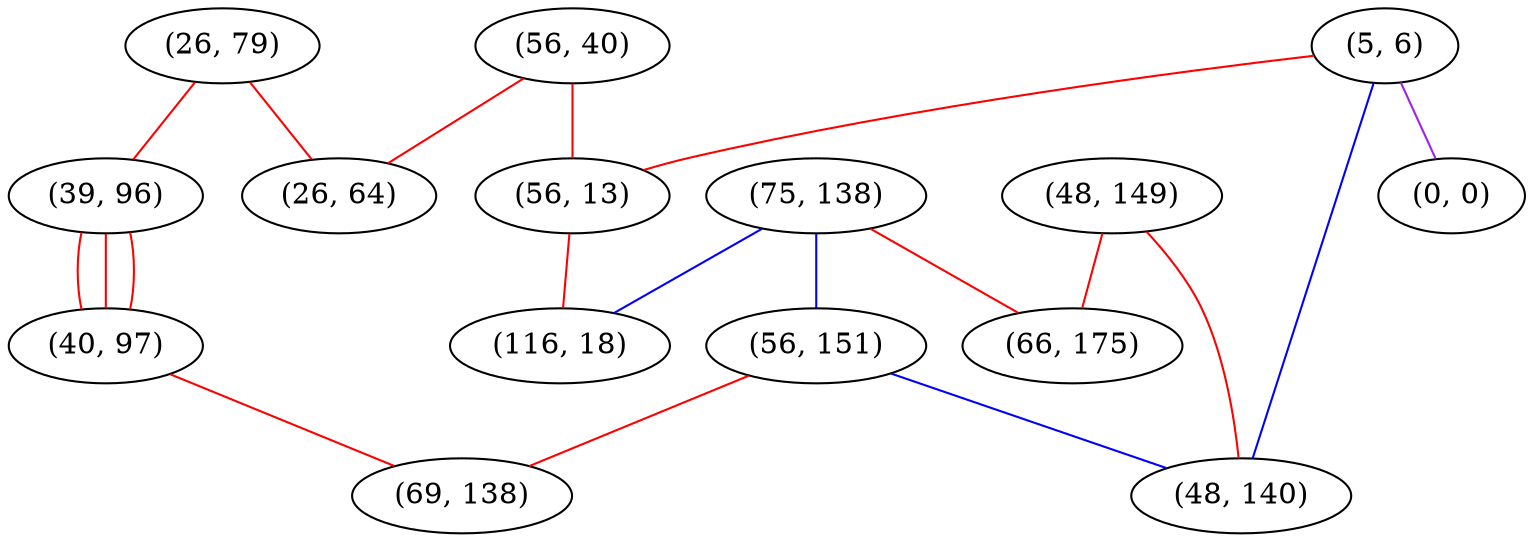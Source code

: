 graph "" {
"(26, 79)";
"(75, 138)";
"(56, 40)";
"(39, 96)";
"(48, 149)";
"(5, 6)";
"(26, 64)";
"(40, 97)";
"(0, 0)";
"(56, 13)";
"(56, 151)";
"(66, 175)";
"(116, 18)";
"(48, 140)";
"(69, 138)";
"(26, 79)" -- "(26, 64)"  [color=red, key=0, weight=1];
"(26, 79)" -- "(39, 96)"  [color=red, key=0, weight=1];
"(75, 138)" -- "(66, 175)"  [color=red, key=0, weight=1];
"(75, 138)" -- "(116, 18)"  [color=blue, key=0, weight=3];
"(75, 138)" -- "(56, 151)"  [color=blue, key=0, weight=3];
"(56, 40)" -- "(26, 64)"  [color=red, key=0, weight=1];
"(56, 40)" -- "(56, 13)"  [color=red, key=0, weight=1];
"(39, 96)" -- "(40, 97)"  [color=red, key=0, weight=1];
"(39, 96)" -- "(40, 97)"  [color=red, key=1, weight=1];
"(39, 96)" -- "(40, 97)"  [color=red, key=2, weight=1];
"(48, 149)" -- "(66, 175)"  [color=red, key=0, weight=1];
"(48, 149)" -- "(48, 140)"  [color=red, key=0, weight=1];
"(5, 6)" -- "(0, 0)"  [color=purple, key=0, weight=4];
"(5, 6)" -- "(56, 13)"  [color=red, key=0, weight=1];
"(5, 6)" -- "(48, 140)"  [color=blue, key=0, weight=3];
"(40, 97)" -- "(69, 138)"  [color=red, key=0, weight=1];
"(56, 13)" -- "(116, 18)"  [color=red, key=0, weight=1];
"(56, 151)" -- "(69, 138)"  [color=red, key=0, weight=1];
"(56, 151)" -- "(48, 140)"  [color=blue, key=0, weight=3];
}
